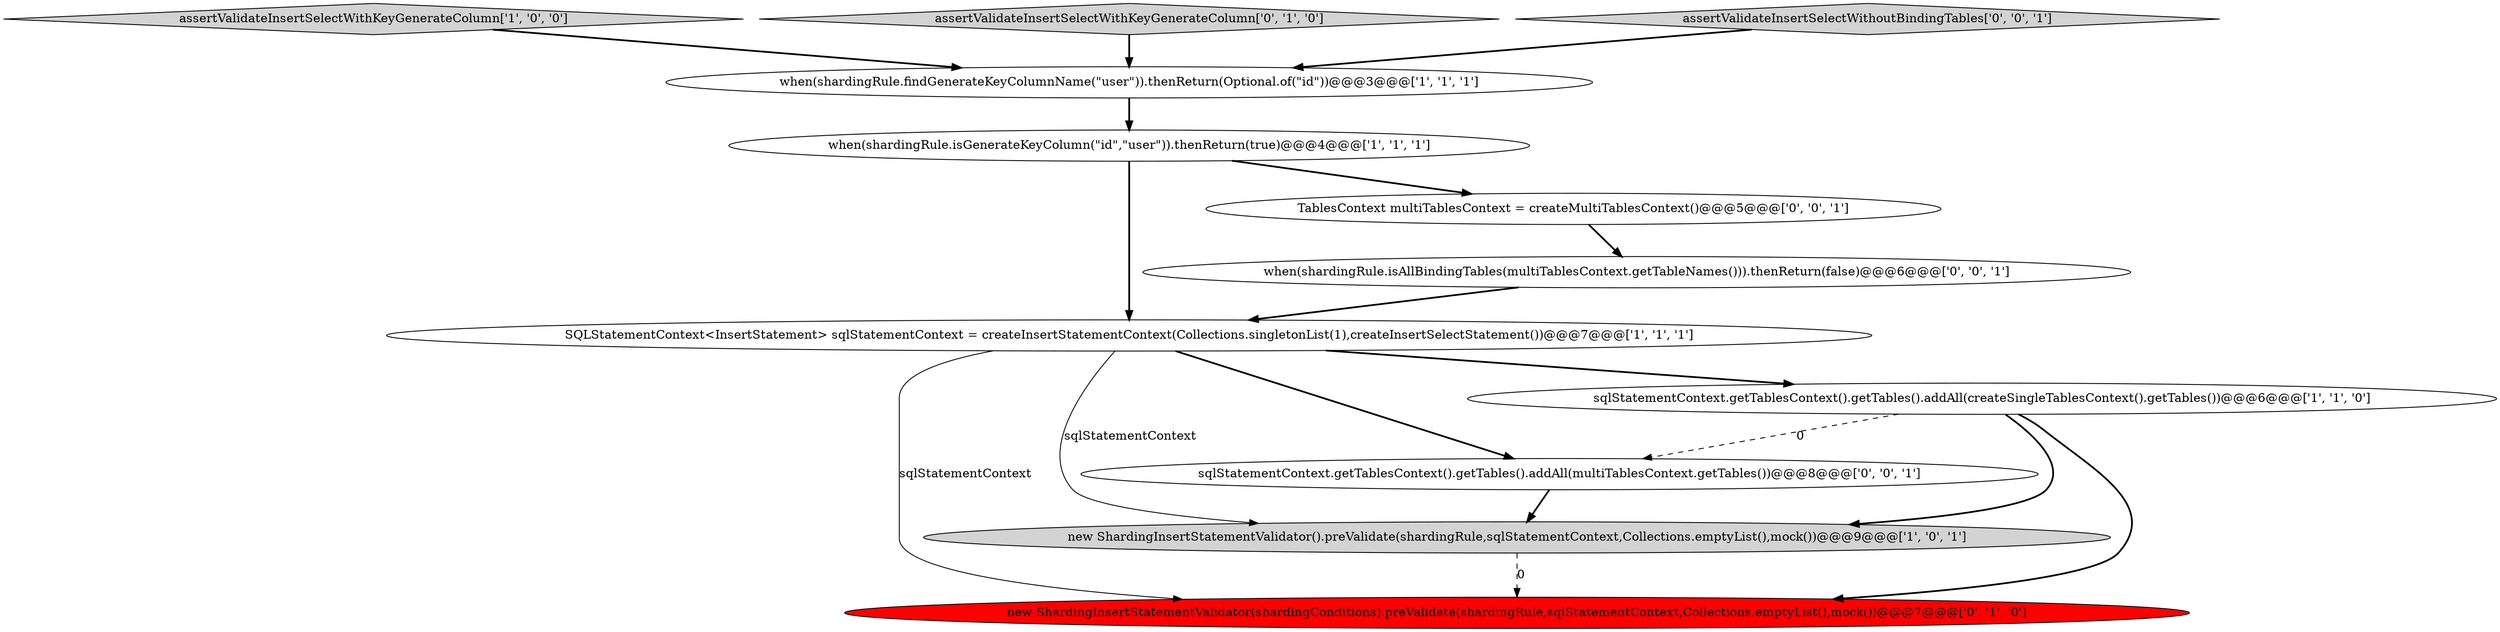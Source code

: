 digraph {
5 [style = filled, label = "assertValidateInsertSelectWithKeyGenerateColumn['1', '0', '0']", fillcolor = lightgray, shape = diamond image = "AAA0AAABBB1BBB"];
10 [style = filled, label = "TablesContext multiTablesContext = createMultiTablesContext()@@@5@@@['0', '0', '1']", fillcolor = white, shape = ellipse image = "AAA0AAABBB3BBB"];
3 [style = filled, label = "SQLStatementContext<InsertStatement> sqlStatementContext = createInsertStatementContext(Collections.singletonList(1),createInsertSelectStatement())@@@7@@@['1', '1', '1']", fillcolor = white, shape = ellipse image = "AAA0AAABBB1BBB"];
6 [style = filled, label = "assertValidateInsertSelectWithKeyGenerateColumn['0', '1', '0']", fillcolor = lightgray, shape = diamond image = "AAA0AAABBB2BBB"];
9 [style = filled, label = "assertValidateInsertSelectWithoutBindingTables['0', '0', '1']", fillcolor = lightgray, shape = diamond image = "AAA0AAABBB3BBB"];
1 [style = filled, label = "when(shardingRule.isGenerateKeyColumn(\"id\",\"user\")).thenReturn(true)@@@4@@@['1', '1', '1']", fillcolor = white, shape = ellipse image = "AAA0AAABBB1BBB"];
0 [style = filled, label = "new ShardingInsertStatementValidator().preValidate(shardingRule,sqlStatementContext,Collections.emptyList(),mock())@@@9@@@['1', '0', '1']", fillcolor = lightgray, shape = ellipse image = "AAA0AAABBB1BBB"];
8 [style = filled, label = "when(shardingRule.isAllBindingTables(multiTablesContext.getTableNames())).thenReturn(false)@@@6@@@['0', '0', '1']", fillcolor = white, shape = ellipse image = "AAA0AAABBB3BBB"];
11 [style = filled, label = "sqlStatementContext.getTablesContext().getTables().addAll(multiTablesContext.getTables())@@@8@@@['0', '0', '1']", fillcolor = white, shape = ellipse image = "AAA0AAABBB3BBB"];
7 [style = filled, label = "new ShardingInsertStatementValidator(shardingConditions).preValidate(shardingRule,sqlStatementContext,Collections.emptyList(),mock())@@@7@@@['0', '1', '0']", fillcolor = red, shape = ellipse image = "AAA1AAABBB2BBB"];
4 [style = filled, label = "sqlStatementContext.getTablesContext().getTables().addAll(createSingleTablesContext().getTables())@@@6@@@['1', '1', '0']", fillcolor = white, shape = ellipse image = "AAA0AAABBB1BBB"];
2 [style = filled, label = "when(shardingRule.findGenerateKeyColumnName(\"user\")).thenReturn(Optional.of(\"id\"))@@@3@@@['1', '1', '1']", fillcolor = white, shape = ellipse image = "AAA0AAABBB1BBB"];
1->3 [style = bold, label=""];
3->11 [style = bold, label=""];
3->0 [style = solid, label="sqlStatementContext"];
5->2 [style = bold, label=""];
11->0 [style = bold, label=""];
4->11 [style = dashed, label="0"];
10->8 [style = bold, label=""];
0->7 [style = dashed, label="0"];
1->10 [style = bold, label=""];
9->2 [style = bold, label=""];
3->4 [style = bold, label=""];
2->1 [style = bold, label=""];
4->7 [style = bold, label=""];
4->0 [style = bold, label=""];
8->3 [style = bold, label=""];
6->2 [style = bold, label=""];
3->7 [style = solid, label="sqlStatementContext"];
}
